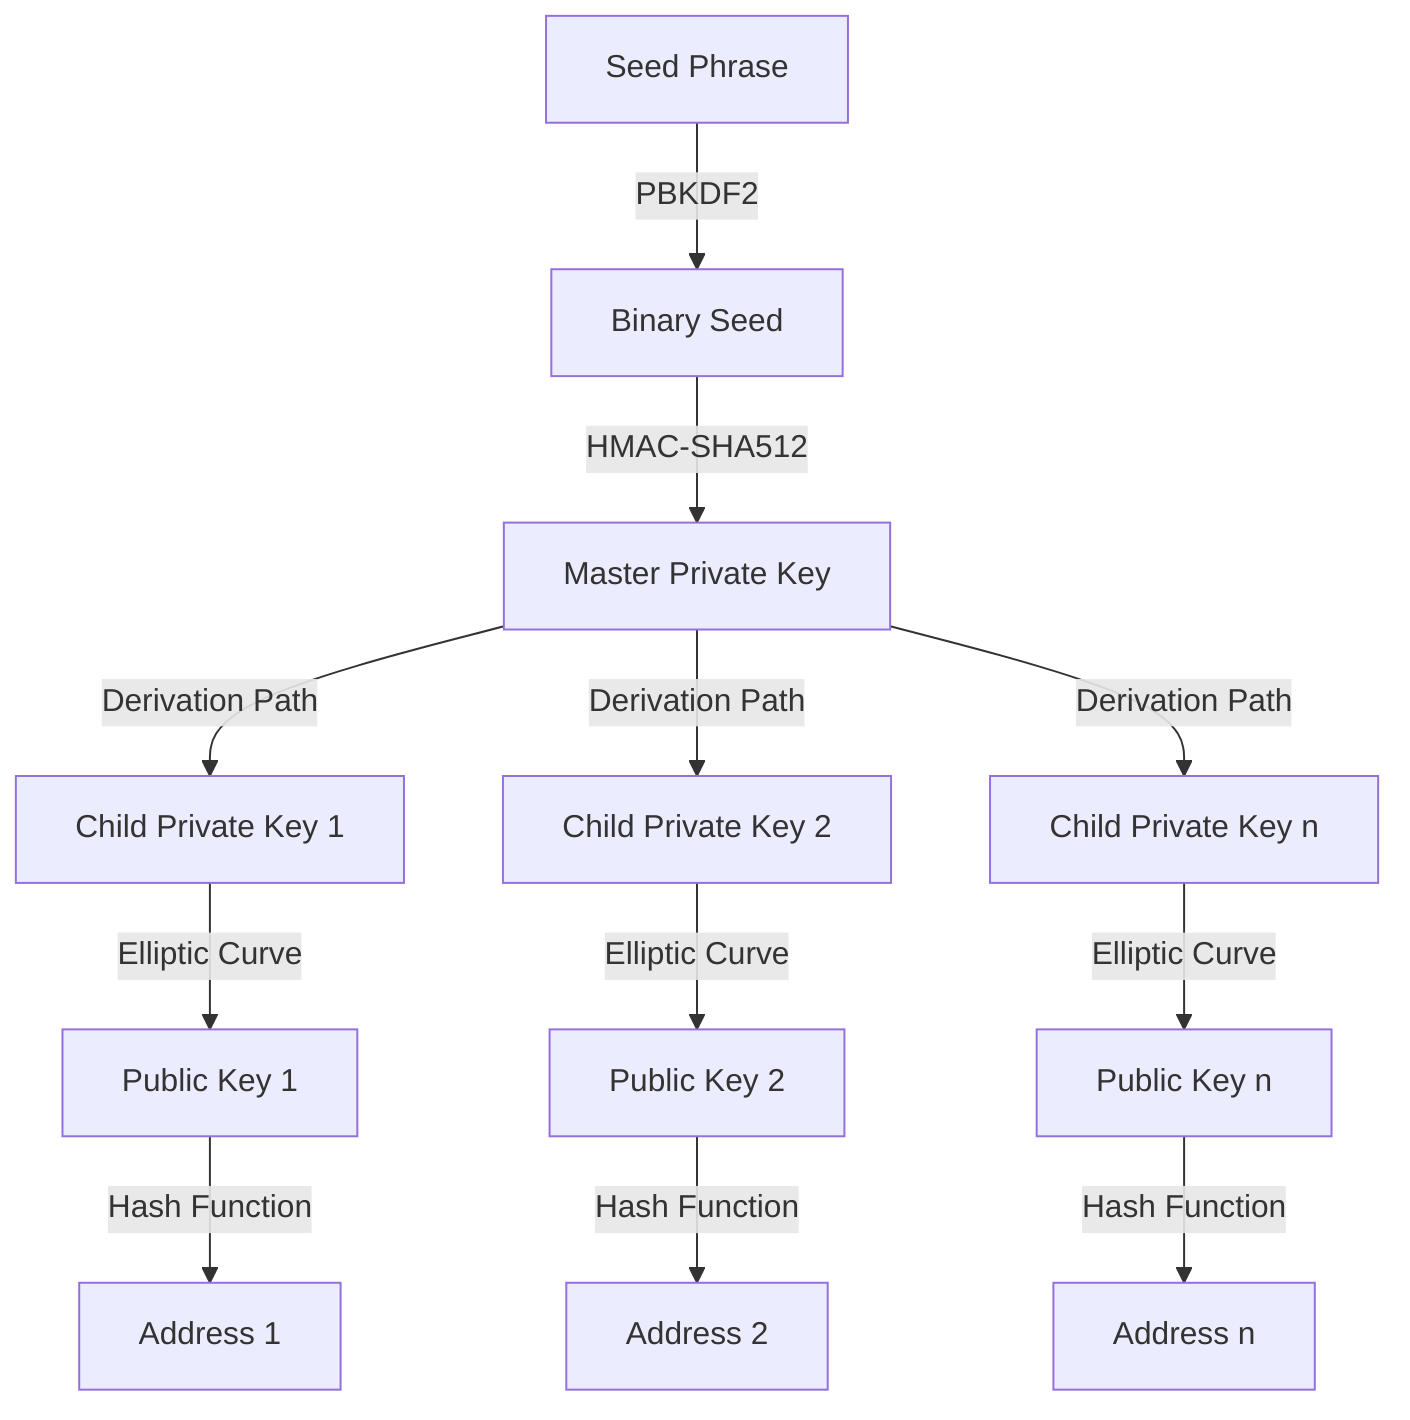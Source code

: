graph TD
    A[Seed Phrase] -->|PBKDF2| B[Binary Seed]
    B -->|HMAC-SHA512| C[Master Private Key]
    C -->|Derivation Path| D[Child Private Key 1]
    C -->|Derivation Path| E[Child Private Key 2]
    C -->|Derivation Path| F[Child Private Key n]
    D -->|Elliptic Curve| G[Public Key 1]
    E -->|Elliptic Curve| H[Public Key 2]
    F -->|Elliptic Curve| I[Public Key n]
    G -->|Hash Function| J[Address 1]
    H -->|Hash Function| K[Address 2]
    I -->|Hash Function| L[Address n]